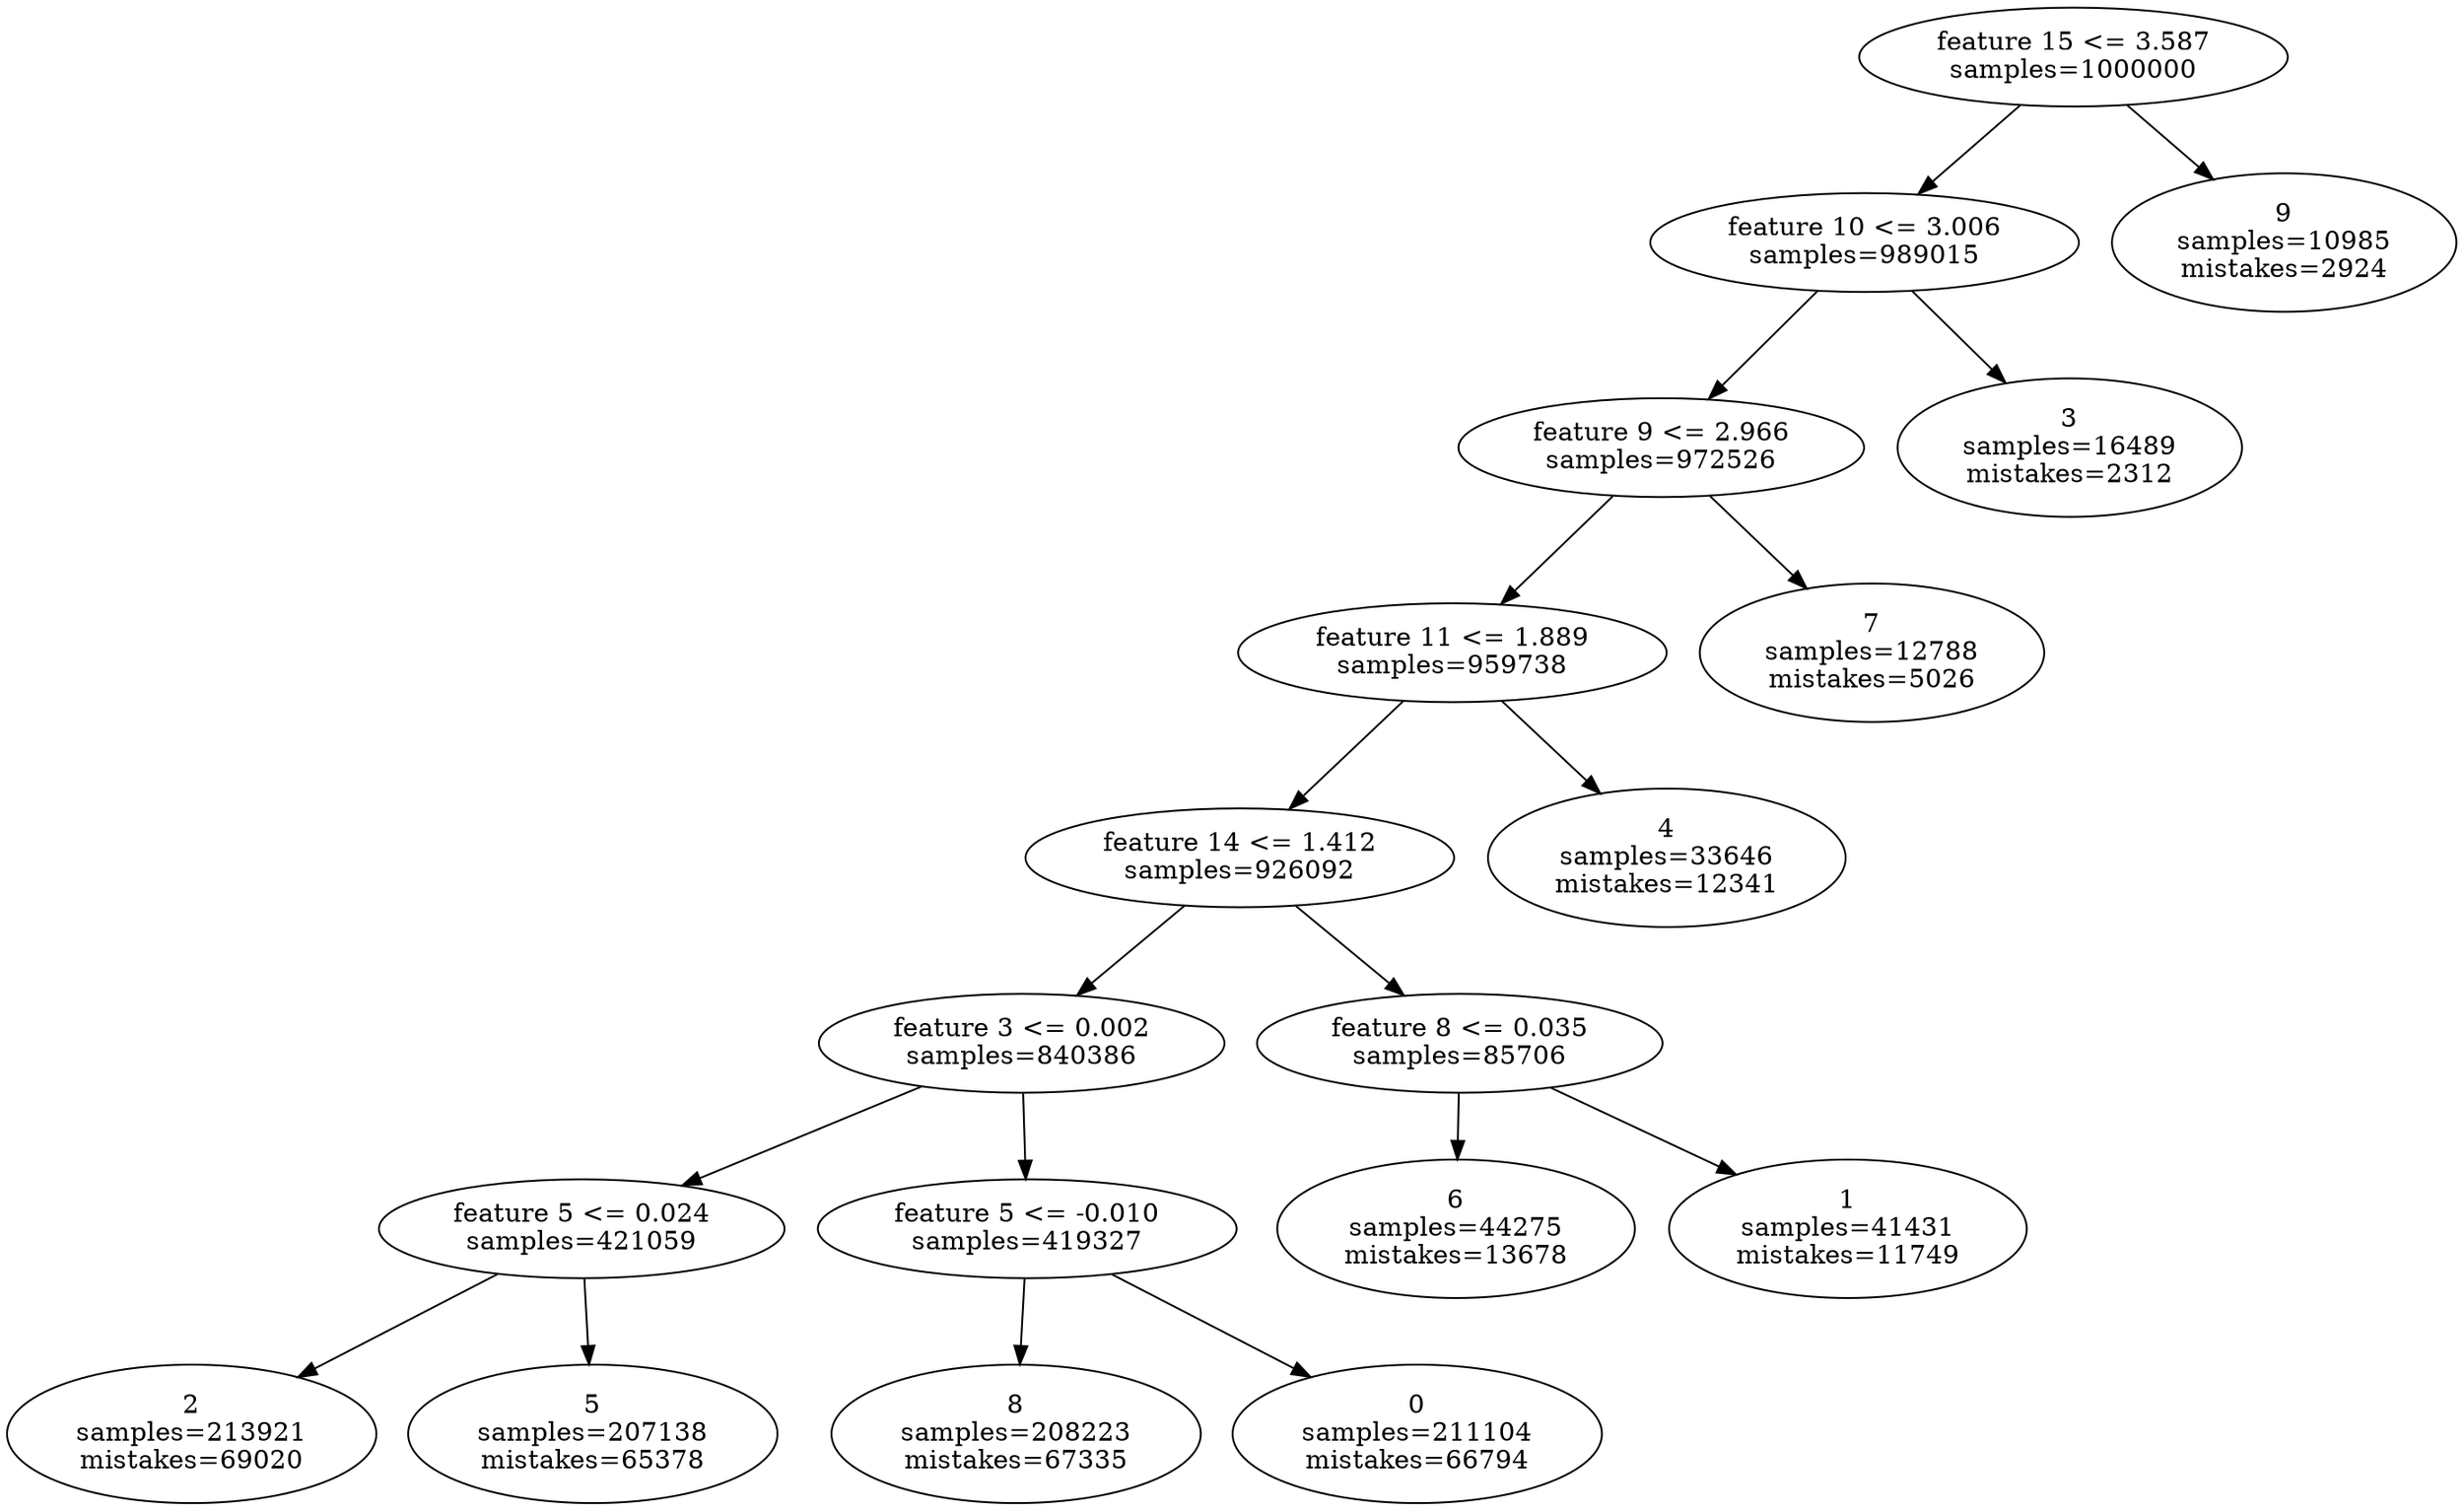 digraph ClusteringTree {
n_0 [label="feature 15 <= 3.587
samples=\1000000"];
n_1 [label="feature 10 <= 3.006
samples=\989015"];
n_2 [label="9
samples=\10985
mistakes=\2924"];
n_3 [label="feature 9 <= 2.966
samples=\972526"];
n_4 [label="3
samples=\16489
mistakes=\2312"];
n_5 [label="feature 11 <= 1.889
samples=\959738"];
n_6 [label="7
samples=\12788
mistakes=\5026"];
n_7 [label="feature 14 <= 1.412
samples=\926092"];
n_8 [label="4
samples=\33646
mistakes=\12341"];
n_9 [label="feature 3 <= 0.002
samples=\840386"];
n_10 [label="feature 8 <= 0.035
samples=\85706"];
n_11 [label="feature 5 <= 0.024
samples=\421059"];
n_12 [label="feature 5 <= -0.010
samples=\419327"];
n_13 [label="6
samples=\44275
mistakes=\13678"];
n_14 [label="1
samples=\41431
mistakes=\11749"];
n_15 [label="2
samples=\213921
mistakes=\69020"];
n_16 [label="5
samples=\207138
mistakes=\65378"];
n_17 [label="8
samples=\208223
mistakes=\67335"];
n_18 [label="0
samples=\211104
mistakes=\66794"];
n_0 -> n_1;
n_0 -> n_2;
n_1 -> n_3;
n_1 -> n_4;
n_3 -> n_5;
n_3 -> n_6;
n_5 -> n_7;
n_5 -> n_8;
n_7 -> n_9;
n_7 -> n_10;
n_9 -> n_11;
n_9 -> n_12;
n_10 -> n_13;
n_10 -> n_14;
n_11 -> n_15;
n_11 -> n_16;
n_12 -> n_17;
n_12 -> n_18;
}
